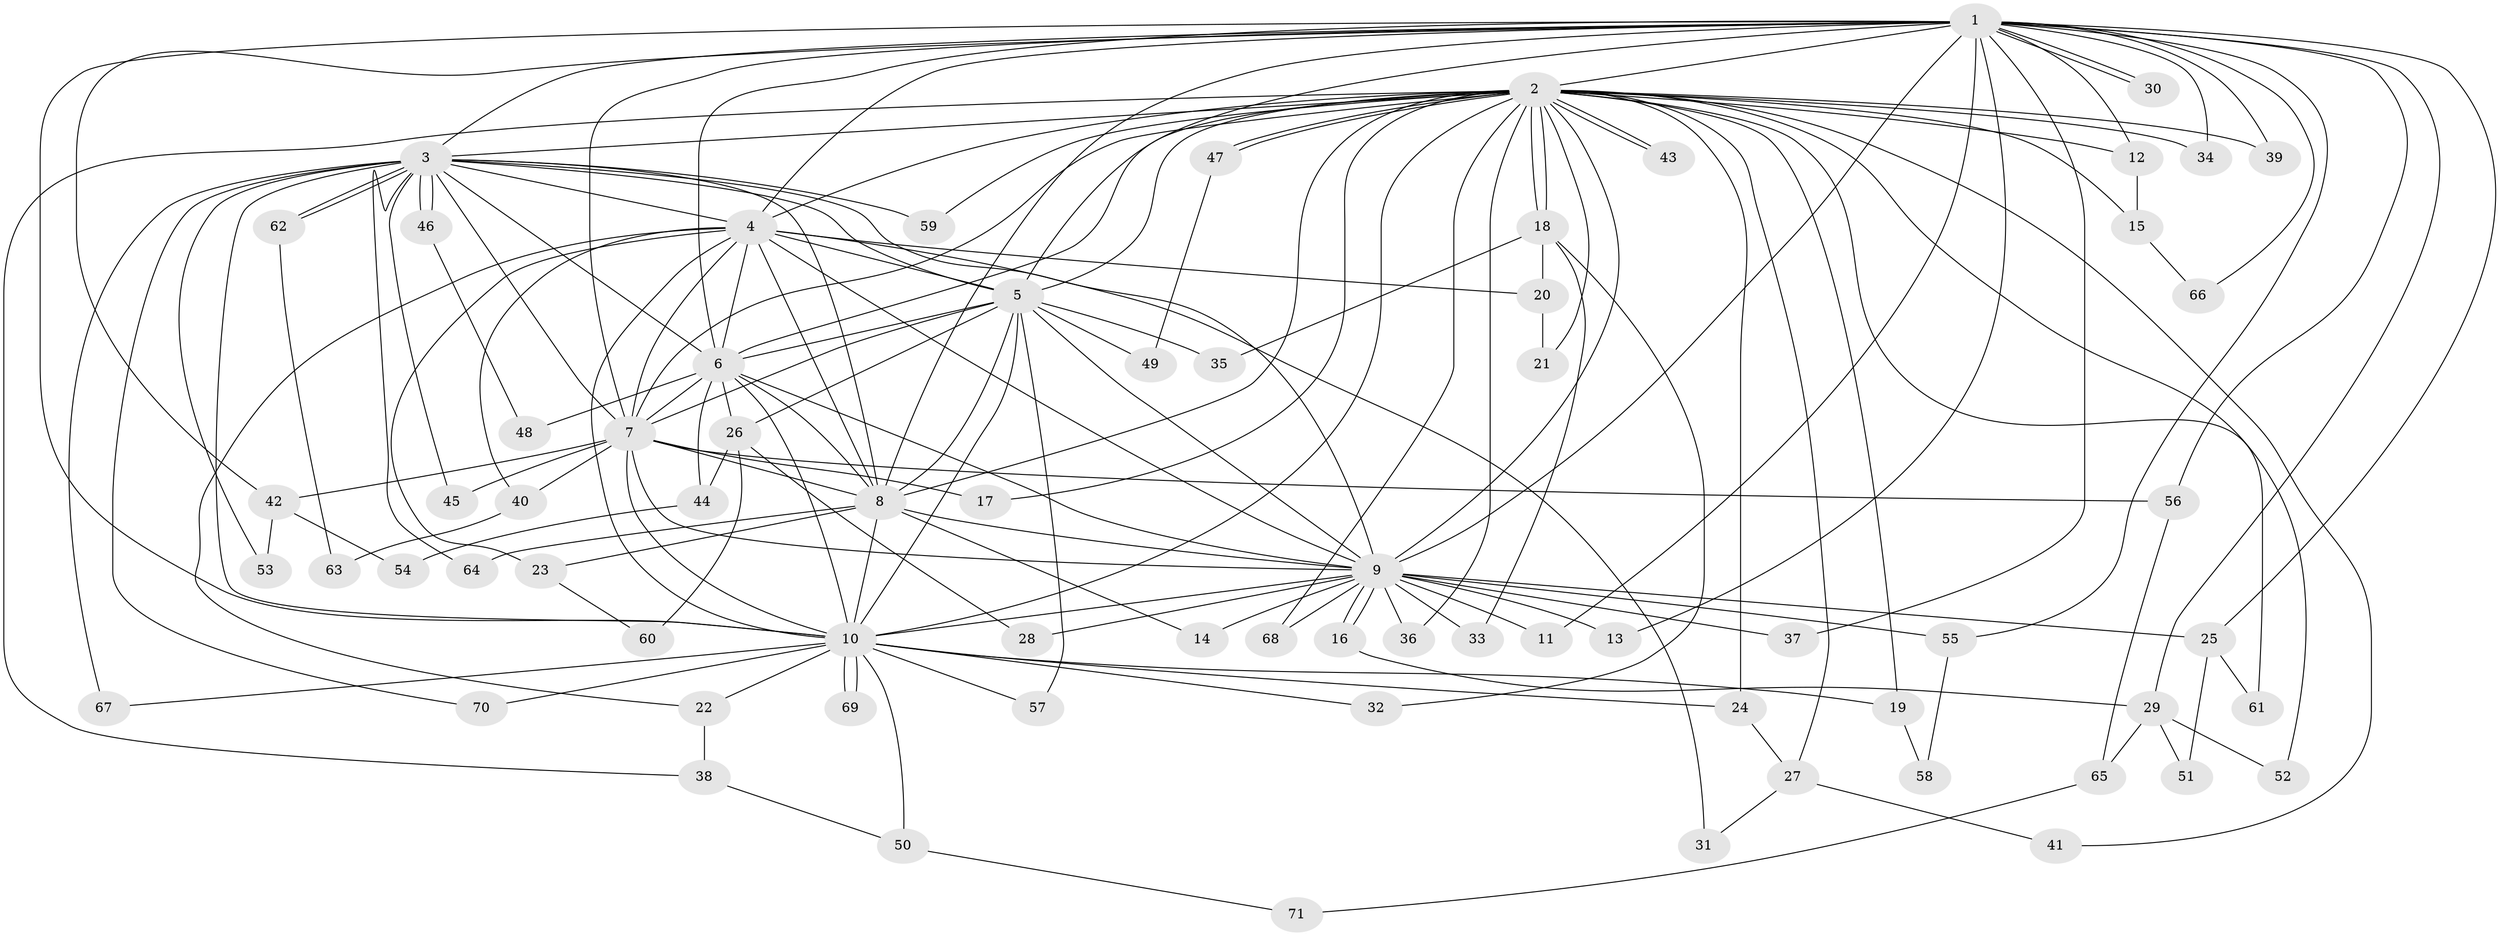 // Generated by graph-tools (version 1.1) at 2025/25/03/09/25 03:25:37]
// undirected, 71 vertices, 167 edges
graph export_dot {
graph [start="1"]
  node [color=gray90,style=filled];
  1;
  2;
  3;
  4;
  5;
  6;
  7;
  8;
  9;
  10;
  11;
  12;
  13;
  14;
  15;
  16;
  17;
  18;
  19;
  20;
  21;
  22;
  23;
  24;
  25;
  26;
  27;
  28;
  29;
  30;
  31;
  32;
  33;
  34;
  35;
  36;
  37;
  38;
  39;
  40;
  41;
  42;
  43;
  44;
  45;
  46;
  47;
  48;
  49;
  50;
  51;
  52;
  53;
  54;
  55;
  56;
  57;
  58;
  59;
  60;
  61;
  62;
  63;
  64;
  65;
  66;
  67;
  68;
  69;
  70;
  71;
  1 -- 2;
  1 -- 3;
  1 -- 4;
  1 -- 5;
  1 -- 6;
  1 -- 7;
  1 -- 8;
  1 -- 9;
  1 -- 10;
  1 -- 11;
  1 -- 12;
  1 -- 13;
  1 -- 25;
  1 -- 29;
  1 -- 30;
  1 -- 30;
  1 -- 34;
  1 -- 37;
  1 -- 39;
  1 -- 42;
  1 -- 55;
  1 -- 56;
  1 -- 66;
  2 -- 3;
  2 -- 4;
  2 -- 5;
  2 -- 6;
  2 -- 7;
  2 -- 8;
  2 -- 9;
  2 -- 10;
  2 -- 12;
  2 -- 15;
  2 -- 17;
  2 -- 18;
  2 -- 18;
  2 -- 19;
  2 -- 21;
  2 -- 24;
  2 -- 27;
  2 -- 34;
  2 -- 36;
  2 -- 38;
  2 -- 39;
  2 -- 41;
  2 -- 43;
  2 -- 43;
  2 -- 47;
  2 -- 47;
  2 -- 52;
  2 -- 59;
  2 -- 61;
  2 -- 68;
  3 -- 4;
  3 -- 5;
  3 -- 6;
  3 -- 7;
  3 -- 8;
  3 -- 9;
  3 -- 10;
  3 -- 45;
  3 -- 46;
  3 -- 46;
  3 -- 53;
  3 -- 59;
  3 -- 62;
  3 -- 62;
  3 -- 64;
  3 -- 67;
  3 -- 70;
  4 -- 5;
  4 -- 6;
  4 -- 7;
  4 -- 8;
  4 -- 9;
  4 -- 10;
  4 -- 20;
  4 -- 22;
  4 -- 23;
  4 -- 31;
  4 -- 40;
  5 -- 6;
  5 -- 7;
  5 -- 8;
  5 -- 9;
  5 -- 10;
  5 -- 26;
  5 -- 35;
  5 -- 49;
  5 -- 57;
  6 -- 7;
  6 -- 8;
  6 -- 9;
  6 -- 10;
  6 -- 26;
  6 -- 44;
  6 -- 48;
  7 -- 8;
  7 -- 9;
  7 -- 10;
  7 -- 17;
  7 -- 40;
  7 -- 42;
  7 -- 45;
  7 -- 56;
  8 -- 9;
  8 -- 10;
  8 -- 14;
  8 -- 23;
  8 -- 64;
  9 -- 10;
  9 -- 11;
  9 -- 13;
  9 -- 14;
  9 -- 16;
  9 -- 16;
  9 -- 25;
  9 -- 28;
  9 -- 33;
  9 -- 36;
  9 -- 37;
  9 -- 55;
  9 -- 68;
  10 -- 19;
  10 -- 22;
  10 -- 24;
  10 -- 32;
  10 -- 50;
  10 -- 57;
  10 -- 67;
  10 -- 69;
  10 -- 69;
  10 -- 70;
  12 -- 15;
  15 -- 66;
  16 -- 29;
  18 -- 20;
  18 -- 32;
  18 -- 33;
  18 -- 35;
  19 -- 58;
  20 -- 21;
  22 -- 38;
  23 -- 60;
  24 -- 27;
  25 -- 51;
  25 -- 61;
  26 -- 28;
  26 -- 44;
  26 -- 60;
  27 -- 31;
  27 -- 41;
  29 -- 51;
  29 -- 52;
  29 -- 65;
  38 -- 50;
  40 -- 63;
  42 -- 53;
  42 -- 54;
  44 -- 54;
  46 -- 48;
  47 -- 49;
  50 -- 71;
  55 -- 58;
  56 -- 65;
  62 -- 63;
  65 -- 71;
}
